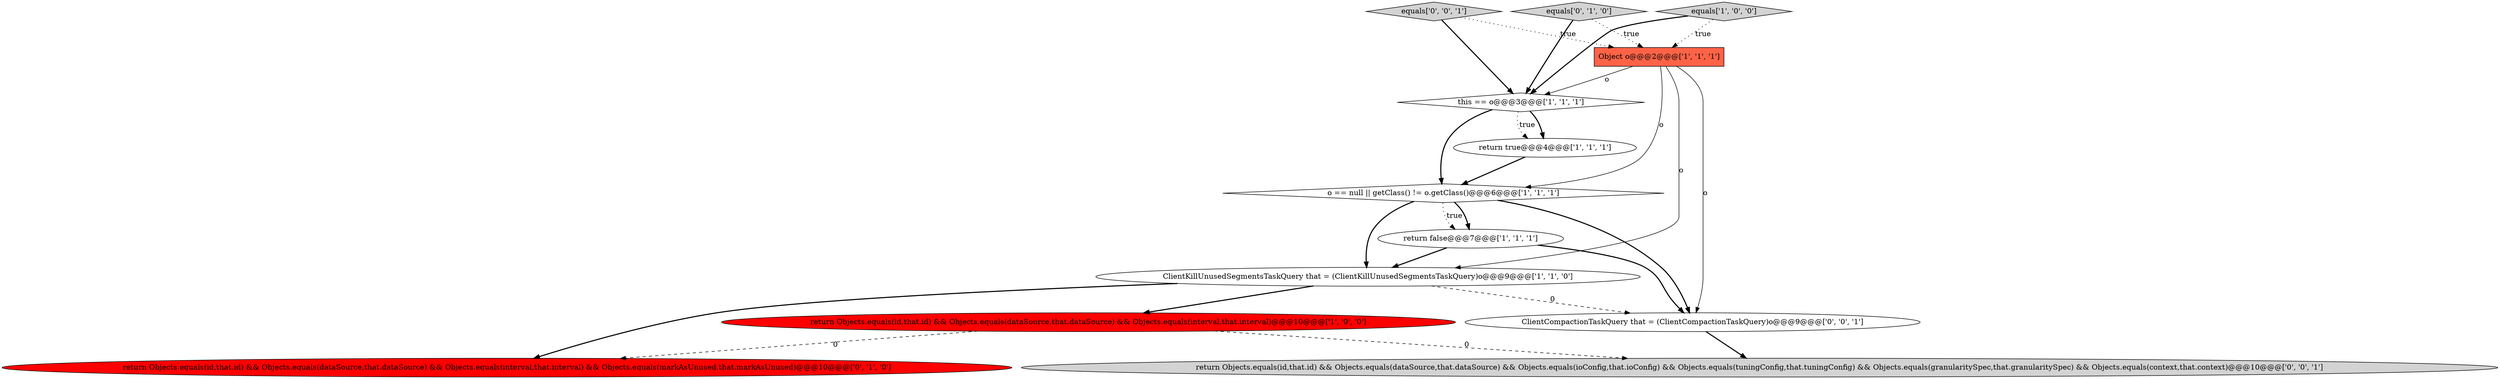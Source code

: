 digraph {
2 [style = filled, label = "Object o@@@2@@@['1', '1', '1']", fillcolor = tomato, shape = box image = "AAA0AAABBB1BBB"];
9 [style = filled, label = "return Objects.equals(id,that.id) && Objects.equals(dataSource,that.dataSource) && Objects.equals(interval,that.interval) && Objects.equals(markAsUnused,that.markAsUnused)@@@10@@@['0', '1', '0']", fillcolor = red, shape = ellipse image = "AAA1AAABBB2BBB"];
4 [style = filled, label = "return Objects.equals(id,that.id) && Objects.equals(dataSource,that.dataSource) && Objects.equals(interval,that.interval)@@@10@@@['1', '0', '0']", fillcolor = red, shape = ellipse image = "AAA1AAABBB1BBB"];
11 [style = filled, label = "return Objects.equals(id,that.id) && Objects.equals(dataSource,that.dataSource) && Objects.equals(ioConfig,that.ioConfig) && Objects.equals(tuningConfig,that.tuningConfig) && Objects.equals(granularitySpec,that.granularitySpec) && Objects.equals(context,that.context)@@@10@@@['0', '0', '1']", fillcolor = lightgray, shape = ellipse image = "AAA0AAABBB3BBB"];
1 [style = filled, label = "this == o@@@3@@@['1', '1', '1']", fillcolor = white, shape = diamond image = "AAA0AAABBB1BBB"];
12 [style = filled, label = "equals['0', '0', '1']", fillcolor = lightgray, shape = diamond image = "AAA0AAABBB3BBB"];
8 [style = filled, label = "equals['0', '1', '0']", fillcolor = lightgray, shape = diamond image = "AAA0AAABBB2BBB"];
5 [style = filled, label = "return false@@@7@@@['1', '1', '1']", fillcolor = white, shape = ellipse image = "AAA0AAABBB1BBB"];
10 [style = filled, label = "ClientCompactionTaskQuery that = (ClientCompactionTaskQuery)o@@@9@@@['0', '0', '1']", fillcolor = white, shape = ellipse image = "AAA0AAABBB3BBB"];
3 [style = filled, label = "return true@@@4@@@['1', '1', '1']", fillcolor = white, shape = ellipse image = "AAA0AAABBB1BBB"];
7 [style = filled, label = "equals['1', '0', '0']", fillcolor = lightgray, shape = diamond image = "AAA0AAABBB1BBB"];
6 [style = filled, label = "ClientKillUnusedSegmentsTaskQuery that = (ClientKillUnusedSegmentsTaskQuery)o@@@9@@@['1', '1', '0']", fillcolor = white, shape = ellipse image = "AAA0AAABBB1BBB"];
0 [style = filled, label = "o == null || getClass() != o.getClass()@@@6@@@['1', '1', '1']", fillcolor = white, shape = diamond image = "AAA0AAABBB1BBB"];
7->2 [style = dotted, label="true"];
5->10 [style = bold, label=""];
7->1 [style = bold, label=""];
0->5 [style = dotted, label="true"];
0->6 [style = bold, label=""];
8->2 [style = dotted, label="true"];
12->2 [style = dotted, label="true"];
1->3 [style = bold, label=""];
1->0 [style = bold, label=""];
2->1 [style = solid, label="o"];
12->1 [style = bold, label=""];
3->0 [style = bold, label=""];
6->10 [style = dashed, label="0"];
1->3 [style = dotted, label="true"];
2->0 [style = solid, label="o"];
8->1 [style = bold, label=""];
6->4 [style = bold, label=""];
4->9 [style = dashed, label="0"];
0->10 [style = bold, label=""];
5->6 [style = bold, label=""];
2->6 [style = solid, label="o"];
2->10 [style = solid, label="o"];
6->9 [style = bold, label=""];
4->11 [style = dashed, label="0"];
0->5 [style = bold, label=""];
10->11 [style = bold, label=""];
}
